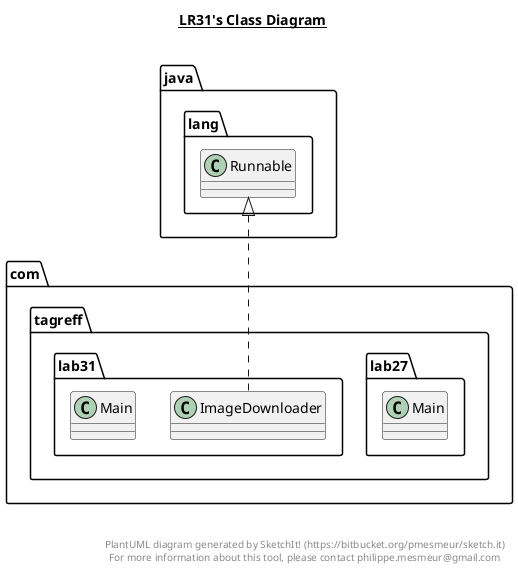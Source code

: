 @startuml

title __LR31's Class Diagram__\n

  namespace com.tagreff.lab27 {
    class com.tagreff.lab27.Main {
    }
  }
  

  namespace com.tagreff.lab31 {
    class com.tagreff.lab31.ImageDownloader {
    }
  }
  

  namespace com.tagreff.lab31 {
    class com.tagreff.lab31.Main {
    }
  }
  

  com.tagreff.lab31.ImageDownloader .up.|> java.lang.Runnable


right footer


PlantUML diagram generated by SketchIt! (https://bitbucket.org/pmesmeur/sketch.it)
For more information about this tool, please contact philippe.mesmeur@gmail.com
endfooter

@enduml
